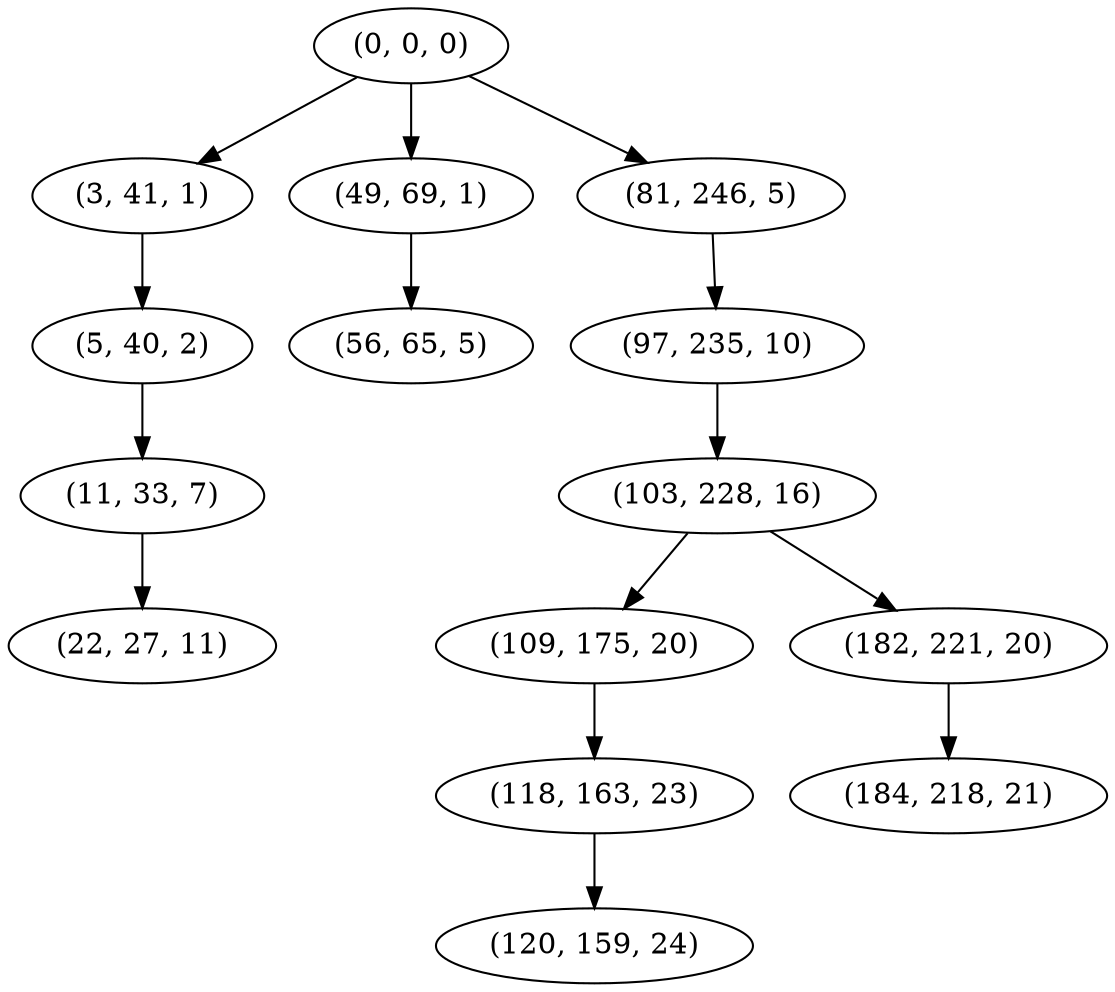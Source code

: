 digraph tree {
    "(0, 0, 0)";
    "(3, 41, 1)";
    "(5, 40, 2)";
    "(11, 33, 7)";
    "(22, 27, 11)";
    "(49, 69, 1)";
    "(56, 65, 5)";
    "(81, 246, 5)";
    "(97, 235, 10)";
    "(103, 228, 16)";
    "(109, 175, 20)";
    "(118, 163, 23)";
    "(120, 159, 24)";
    "(182, 221, 20)";
    "(184, 218, 21)";
    "(0, 0, 0)" -> "(3, 41, 1)";
    "(0, 0, 0)" -> "(49, 69, 1)";
    "(0, 0, 0)" -> "(81, 246, 5)";
    "(3, 41, 1)" -> "(5, 40, 2)";
    "(5, 40, 2)" -> "(11, 33, 7)";
    "(11, 33, 7)" -> "(22, 27, 11)";
    "(49, 69, 1)" -> "(56, 65, 5)";
    "(81, 246, 5)" -> "(97, 235, 10)";
    "(97, 235, 10)" -> "(103, 228, 16)";
    "(103, 228, 16)" -> "(109, 175, 20)";
    "(103, 228, 16)" -> "(182, 221, 20)";
    "(109, 175, 20)" -> "(118, 163, 23)";
    "(118, 163, 23)" -> "(120, 159, 24)";
    "(182, 221, 20)" -> "(184, 218, 21)";
}
